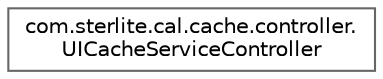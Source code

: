digraph "Graphical Class Hierarchy"
{
 // LATEX_PDF_SIZE
  bgcolor="transparent";
  edge [fontname=Helvetica,fontsize=10,labelfontname=Helvetica,labelfontsize=10];
  node [fontname=Helvetica,fontsize=10,shape=box,height=0.2,width=0.4];
  rankdir="LR";
  Node0 [id="Node000000",label="com.sterlite.cal.cache.controller.\lUICacheServiceController",height=0.2,width=0.4,color="grey40", fillcolor="white", style="filled",URL="$classcom_1_1sterlite_1_1cal_1_1cache_1_1controller_1_1_u_i_cache_service_controller.html",tooltip=" "];
}
